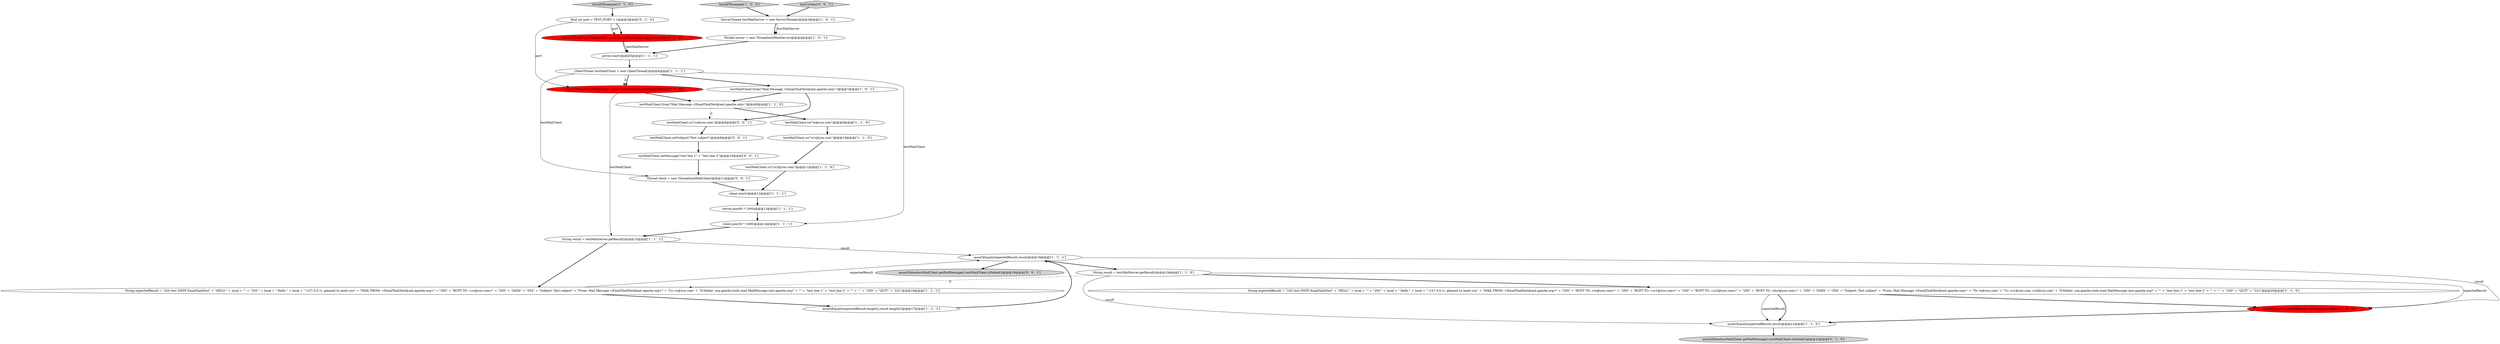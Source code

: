 digraph {
4 [style = filled, label = "assertEquals(expectedResult,result)@@@18@@@['1', '1', '1']", fillcolor = white, shape = ellipse image = "AAA0AAABBB1BBB"];
7 [style = filled, label = "ClientThread testMailClient = new ClientThread()@@@6@@@['1', '1', '1']", fillcolor = white, shape = ellipse image = "AAA0AAABBB1BBB"];
8 [style = filled, label = "assertEquals(expectedResult,result)@@@21@@@['1', '1', '0']", fillcolor = white, shape = ellipse image = "AAA0AAABBB1BBB"];
15 [style = filled, label = "ServerThread testMailServer = new ServerThread()@@@3@@@['1', '0', '1']", fillcolor = white, shape = ellipse image = "AAA0AAABBB1BBB"];
3 [style = filled, label = "Thread server = new Thread(testMailServer)@@@4@@@['1', '0', '1']", fillcolor = white, shape = ellipse image = "AAA0AAABBB1BBB"];
29 [style = filled, label = "Thread client = new Thread(testMailClient)@@@11@@@['0', '0', '1']", fillcolor = white, shape = ellipse image = "AAA0AAABBB3BBB"];
22 [style = filled, label = "ServerThread testMailServer = new ServerThread(port)@@@4@@@['0', '1', '0']", fillcolor = red, shape = ellipse image = "AAA1AAABBB2BBB"];
2 [style = filled, label = "testMailClient.from(\"Mail Message <EmailTaskTest@ant.apache.org>\")@@@7@@@['1', '0', '1']", fillcolor = white, shape = ellipse image = "AAA0AAABBB1BBB"];
26 [style = filled, label = "testMailClient.setSubject(\"Test subject\")@@@9@@@['0', '0', '1']", fillcolor = white, shape = ellipse image = "AAA0AAABBB3BBB"];
1 [style = filled, label = "assertEquals(expectedResult,result)@@@21@@@['1', '0', '0']", fillcolor = red, shape = ellipse image = "AAA1AAABBB1BBB"];
19 [style = filled, label = "String result = testMailServer.getResult()@@@19@@@['1', '1', '0']", fillcolor = white, shape = ellipse image = "AAA0AAABBB1BBB"];
28 [style = filled, label = "testMailClient.setMessage(\"test line 1\" + \"test line 2\")@@@10@@@['0', '0', '1']", fillcolor = white, shape = ellipse image = "AAA0AAABBB3BBB"];
27 [style = filled, label = "testMailClient.cc(\"cc@you.com\")@@@8@@@['0', '0', '1']", fillcolor = white, shape = ellipse image = "AAA0AAABBB3BBB"];
6 [style = filled, label = "server.start()@@@5@@@['1', '1', '1']", fillcolor = white, shape = ellipse image = "AAA0AAABBB1BBB"];
11 [style = filled, label = "String result = testMailServer.getResult()@@@15@@@['1', '1', '1']", fillcolor = white, shape = ellipse image = "AAA0AAABBB1BBB"];
12 [style = filled, label = "String expectedResult = \"220 test SMTP EmailTaskTest\" + \"HELO \" + local + \"\" + \"250 \" + local + \" Hello \" + local + \" (127.0.0.1(, pleased to meet you\" + \"MAIL FROM: <EmailTaskTest@ant.apache.org>\" + \"250\" + \"RCPT TO: <to@you.com>\" + \"250\" + \"RCPT TO: <cc1@you.com>\" + \"250\" + \"RCPT TO: <cc2@you.com>\" + \"250\" + \"RCPT TO: <bcc@you.com>\" + \"250\" + \"DATA\" + \"354\" + \"Subject: Test subject\" + \"From: Mail Message <EmailTaskTest@ant.apache.org>\" + \"To: to@you.com\" + \"Cc: cc1@you.com, cc2@you.com\" + \"X-Mailer: org.apache.tools.mail.MailMessage (ant.apache.org)\" + \"\" + \"test line 1\" + \"test line 2\" + \"\" + \".\" + \"250\" + \"QUIT\" + \"221\"@@@20@@@['1', '1', '0']", fillcolor = white, shape = ellipse image = "AAA0AAABBB1BBB"];
0 [style = filled, label = "testMailClient.cc(\"cc2@you.com\")@@@11@@@['1', '1', '0']", fillcolor = white, shape = ellipse image = "AAA0AAABBB1BBB"];
23 [style = filled, label = "testAPIExample['0', '1', '0']", fillcolor = lightgray, shape = diamond image = "AAA0AAABBB2BBB"];
18 [style = filled, label = "testMailClient.cc(\"cc1@you.com\")@@@10@@@['1', '1', '0']", fillcolor = white, shape = ellipse image = "AAA0AAABBB1BBB"];
21 [style = filled, label = "ClientThread testMailClient = new ClientThread(port)@@@7@@@['0', '1', '0']", fillcolor = red, shape = ellipse image = "AAA1AAABBB2BBB"];
9 [style = filled, label = "server.join(60 * 1000)@@@13@@@['1', '1', '1']", fillcolor = white, shape = ellipse image = "AAA0AAABBB1BBB"];
16 [style = filled, label = "client.join(30 * 1000)@@@14@@@['1', '1', '1']", fillcolor = white, shape = ellipse image = "AAA0AAABBB1BBB"];
5 [style = filled, label = "client.start()@@@12@@@['1', '1', '1']", fillcolor = white, shape = ellipse image = "AAA0AAABBB1BBB"];
25 [style = filled, label = "final int port = TEST_PORT + 1@@@3@@@['0', '1', '0']", fillcolor = white, shape = ellipse image = "AAA0AAABBB2BBB"];
13 [style = filled, label = "testAPIExample['1', '0', '0']", fillcolor = lightgray, shape = diamond image = "AAA0AAABBB1BBB"];
14 [style = filled, label = "testMailClient.from(\"Mail Message <EmailTaskTest@ant.apache.org>\")@@@8@@@['1', '1', '0']", fillcolor = white, shape = ellipse image = "AAA0AAABBB1BBB"];
30 [style = filled, label = "testCcOnly['0', '0', '1']", fillcolor = lightgray, shape = diamond image = "AAA0AAABBB3BBB"];
10 [style = filled, label = "String expectedResult = \"220 test SMTP EmailTaskTest\" + \"HELO \" + local + \"\" + \"250 \" + local + \" Hello \" + local + \" (127.0.0.1(, pleased to meet you\" + \"MAIL FROM: <EmailTaskTest@ant.apache.org>\" + \"250\" + \"RCPT TO: <cc@you.com>\" + \"250\" + \"DATA\" + \"354\" + \"Subject: Test subject\" + \"From: Mail Message <EmailTaskTest@ant.apache.org>\" + \"Cc: cc@you.com\" + \"X-Mailer: org.apache.tools.mail.MailMessage (ant.apache.org)\" + \"\" + \"test line 1\" + \"test line 2\" + \"\" + \".\" + \"250\" + \"QUIT\" + \"221\"@@@16@@@['1', '1', '1']", fillcolor = white, shape = ellipse image = "AAA0AAABBB1BBB"];
24 [style = filled, label = "assertFalse(testMailClient.getFailMessage(),testMailClient.isFailed())@@@22@@@['0', '1', '0']", fillcolor = lightgray, shape = ellipse image = "AAA0AAABBB2BBB"];
17 [style = filled, label = "assertEquals(expectedResult.length(),result.length())@@@17@@@['1', '1', '1']", fillcolor = white, shape = ellipse image = "AAA0AAABBB1BBB"];
31 [style = filled, label = "assertFalse(testMailClient.getFailMessage(),testMailClient.isFailed())@@@19@@@['0', '0', '1']", fillcolor = lightgray, shape = ellipse image = "AAA0AAABBB3BBB"];
20 [style = filled, label = "testMailClient.to(\"to@you.com\")@@@9@@@['1', '1', '0']", fillcolor = white, shape = ellipse image = "AAA0AAABBB1BBB"];
28->29 [style = bold, label=""];
19->8 [style = solid, label="result"];
12->8 [style = solid, label="expectedResult"];
23->25 [style = bold, label=""];
29->5 [style = bold, label=""];
7->21 [style = dashed, label="0"];
16->11 [style = bold, label=""];
1->8 [style = bold, label=""];
5->9 [style = bold, label=""];
25->22 [style = bold, label=""];
19->12 [style = bold, label=""];
25->21 [style = solid, label="port"];
11->4 [style = solid, label="result"];
4->19 [style = bold, label=""];
22->6 [style = solid, label="testMailServer"];
3->6 [style = bold, label=""];
10->17 [style = bold, label=""];
15->3 [style = bold, label=""];
12->1 [style = bold, label=""];
14->27 [style = dashed, label="0"];
9->16 [style = bold, label=""];
7->29 [style = solid, label="testMailClient"];
4->1 [style = solid, label="result"];
20->18 [style = bold, label=""];
4->31 [style = bold, label=""];
25->22 [style = solid, label="port"];
7->16 [style = solid, label="testMailClient"];
7->2 [style = bold, label=""];
11->10 [style = bold, label=""];
12->8 [style = bold, label=""];
19->10 [style = dashed, label="0"];
2->14 [style = bold, label=""];
21->11 [style = solid, label="testMailClient"];
30->15 [style = bold, label=""];
7->21 [style = bold, label=""];
2->27 [style = bold, label=""];
22->6 [style = bold, label=""];
10->4 [style = solid, label="expectedResult"];
13->15 [style = bold, label=""];
26->28 [style = bold, label=""];
6->7 [style = bold, label=""];
19->1 [style = solid, label="expectedResult"];
18->0 [style = bold, label=""];
17->4 [style = bold, label=""];
15->3 [style = solid, label="testMailServer"];
14->20 [style = bold, label=""];
0->5 [style = bold, label=""];
21->14 [style = bold, label=""];
27->26 [style = bold, label=""];
8->24 [style = bold, label=""];
}
